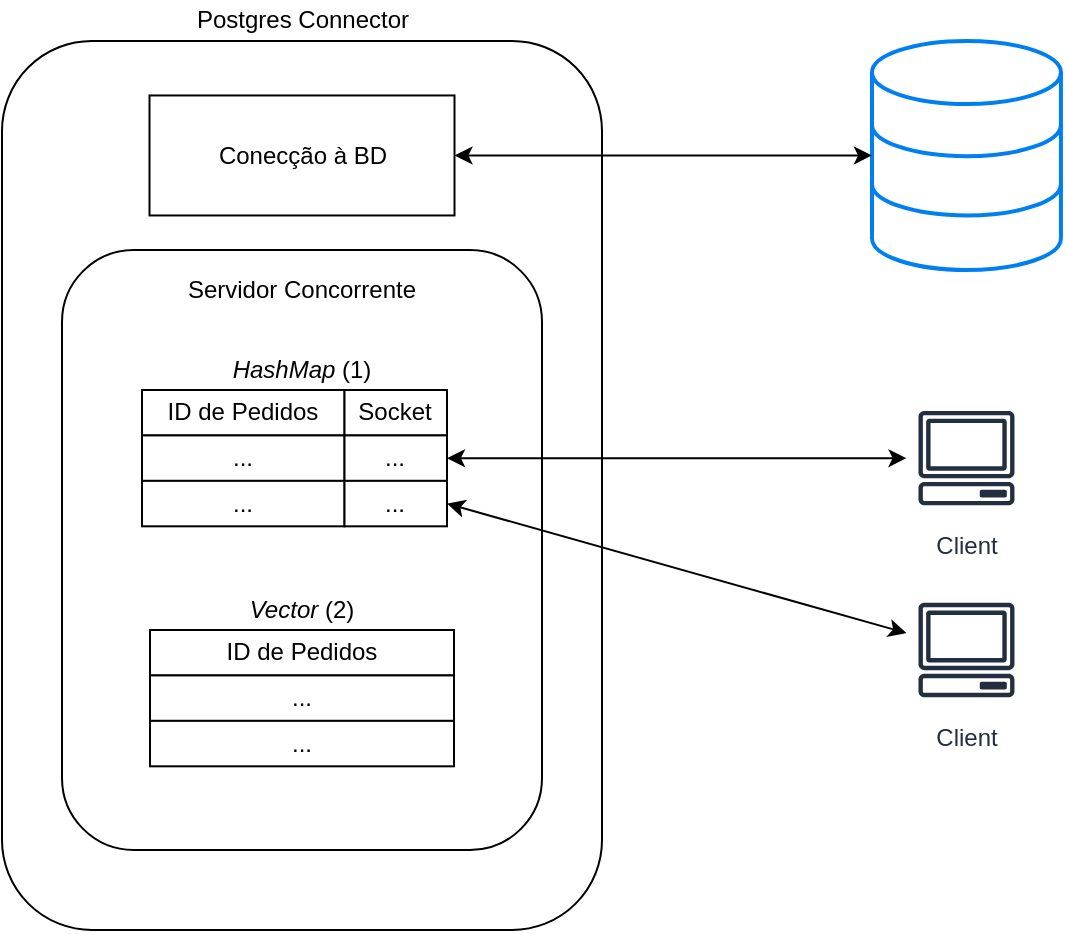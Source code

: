 <mxfile version="13.0.1" type="device" pages="9"><diagram id="W1sabDWScPyfVWIzVRti" name="Page-1"><mxGraphModel dx="1240" dy="741" grid="1" gridSize="10" guides="1" tooltips="1" connect="1" arrows="1" fold="1" page="1" pageScale="1" pageWidth="850" pageHeight="1100" math="0" shadow="0"><root><mxCell id="0"/><mxCell id="1" parent="0"/><mxCell id="LFG1No4Y7FJzA51W2PWH-1" value="" style="rounded=1;whiteSpace=wrap;html=1;" parent="1" vertex="1"><mxGeometry x="225" y="235.45" width="300" height="444.55" as="geometry"/></mxCell><mxCell id="LFG1No4Y7FJzA51W2PWH-73" value="" style="rounded=1;whiteSpace=wrap;html=1;" parent="1" vertex="1"><mxGeometry x="255" y="340" width="240" height="300" as="geometry"/></mxCell><mxCell id="LFG1No4Y7FJzA51W2PWH-3" value="" style="html=1;verticalLabelPosition=bottom;align=center;labelBackgroundColor=#ffffff;verticalAlign=top;strokeWidth=2;strokeColor=#0080F0;shadow=0;dashed=0;shape=mxgraph.ios7.icons.data;" parent="1" vertex="1"><mxGeometry x="660" y="235.45" width="94.47" height="114.55" as="geometry"/></mxCell><mxCell id="LFG1No4Y7FJzA51W2PWH-4" value="Postgres Connector" style="text;html=1;strokeColor=none;fillColor=none;align=center;verticalAlign=middle;whiteSpace=wrap;rounded=0;" parent="1" vertex="1"><mxGeometry x="307.5" y="215.45" width="135" height="20" as="geometry"/></mxCell><mxCell id="LFG1No4Y7FJzA51W2PWH-6" value="" style="endArrow=classic;startArrow=classic;html=1;entryX=1;entryY=0.5;entryDx=0;entryDy=0;" parent="1" source="LFG1No4Y7FJzA51W2PWH-3" target="LFG1No4Y7FJzA51W2PWH-9" edge="1"><mxGeometry width="50" height="50" relative="1" as="geometry"><mxPoint x="460" y="290" as="sourcePoint"/><mxPoint x="510" y="240" as="targetPoint"/></mxGeometry></mxCell><mxCell id="LFG1No4Y7FJzA51W2PWH-9" value="Conecção à BD" style="rounded=0;whiteSpace=wrap;html=1;" parent="1" vertex="1"><mxGeometry x="298.75" y="262.73" width="152.5" height="60" as="geometry"/></mxCell><mxCell id="LFG1No4Y7FJzA51W2PWH-42" value="ID de Pedidos" style="rounded=0;whiteSpace=wrap;html=1;" parent="1" vertex="1"><mxGeometry x="295" y="410" width="101.25" height="22.72" as="geometry"/></mxCell><mxCell id="LFG1No4Y7FJzA51W2PWH-43" value="Socket" style="rounded=0;whiteSpace=wrap;html=1;" parent="1" vertex="1"><mxGeometry x="396.25" y="410" width="51.25" height="22.72" as="geometry"/></mxCell><mxCell id="LFG1No4Y7FJzA51W2PWH-44" value="..." style="rounded=0;whiteSpace=wrap;html=1;" parent="1" vertex="1"><mxGeometry x="295" y="432.72" width="101.25" height="22.72" as="geometry"/></mxCell><mxCell id="LFG1No4Y7FJzA51W2PWH-45" value="..." style="rounded=0;whiteSpace=wrap;html=1;" parent="1" vertex="1"><mxGeometry x="396.25" y="432.72" width="51.25" height="22.72" as="geometry"/></mxCell><mxCell id="LFG1No4Y7FJzA51W2PWH-46" value="..." style="rounded=0;whiteSpace=wrap;html=1;" parent="1" vertex="1"><mxGeometry x="295" y="455.44" width="101.25" height="22.72" as="geometry"/></mxCell><mxCell id="LFG1No4Y7FJzA51W2PWH-47" value="..." style="rounded=0;whiteSpace=wrap;html=1;" parent="1" vertex="1"><mxGeometry x="396.25" y="455.44" width="51.25" height="22.72" as="geometry"/></mxCell><mxCell id="LFG1No4Y7FJzA51W2PWH-60" value="Servidor Concorrente" style="text;html=1;strokeColor=none;fillColor=none;align=center;verticalAlign=middle;whiteSpace=wrap;rounded=0;" parent="1" vertex="1"><mxGeometry x="310" y="350" width="130" height="20" as="geometry"/></mxCell><mxCell id="LFG1No4Y7FJzA51W2PWH-66" value="&lt;i&gt;HashMap &lt;/i&gt;(1)" style="text;html=1;strokeColor=none;fillColor=none;align=center;verticalAlign=middle;whiteSpace=wrap;rounded=0;" parent="1" vertex="1"><mxGeometry x="310" y="390" width="130" height="20" as="geometry"/></mxCell><mxCell id="LFG1No4Y7FJzA51W2PWH-68" value="ID de Pedidos" style="rounded=0;whiteSpace=wrap;html=1;" parent="1" vertex="1"><mxGeometry x="299" y="530" width="152" height="22.72" as="geometry"/></mxCell><mxCell id="LFG1No4Y7FJzA51W2PWH-70" value="..." style="rounded=0;whiteSpace=wrap;html=1;" parent="1" vertex="1"><mxGeometry x="299" y="552.72" width="152" height="22.72" as="geometry"/></mxCell><mxCell id="LFG1No4Y7FJzA51W2PWH-71" value="..." style="rounded=0;whiteSpace=wrap;html=1;" parent="1" vertex="1"><mxGeometry x="299" y="575.44" width="152" height="22.72" as="geometry"/></mxCell><mxCell id="LFG1No4Y7FJzA51W2PWH-72" value="&lt;i&gt;Vector&amp;nbsp;&lt;/i&gt;(2)" style="text;html=1;strokeColor=none;fillColor=none;align=center;verticalAlign=middle;whiteSpace=wrap;rounded=0;" parent="1" vertex="1"><mxGeometry x="310" y="510" width="130" height="20" as="geometry"/></mxCell><mxCell id="LFG1No4Y7FJzA51W2PWH-74" value="Client" style="outlineConnect=0;fontColor=#232F3E;gradientColor=none;strokeColor=#232F3E;fillColor=#ffffff;dashed=0;verticalLabelPosition=bottom;verticalAlign=top;align=center;html=1;fontSize=12;fontStyle=0;aspect=fixed;shape=mxgraph.aws4.resourceIcon;resIcon=mxgraph.aws4.client;" parent="1" vertex="1"><mxGeometry x="677.24" y="510" width="60" height="60" as="geometry"/></mxCell><mxCell id="LFG1No4Y7FJzA51W2PWH-75" value="Client" style="outlineConnect=0;fontColor=#232F3E;gradientColor=none;strokeColor=#232F3E;fillColor=#ffffff;dashed=0;verticalLabelPosition=bottom;verticalAlign=top;align=center;html=1;fontSize=12;fontStyle=0;aspect=fixed;shape=mxgraph.aws4.resourceIcon;resIcon=mxgraph.aws4.client;" parent="1" vertex="1"><mxGeometry x="677.24" y="414.08" width="60" height="60" as="geometry"/></mxCell><mxCell id="LFG1No4Y7FJzA51W2PWH-78" value="" style="endArrow=classic;startArrow=classic;html=1;exitX=1;exitY=0.5;exitDx=0;exitDy=0;" parent="1" source="LFG1No4Y7FJzA51W2PWH-45" target="LFG1No4Y7FJzA51W2PWH-75" edge="1"><mxGeometry width="50" height="50" relative="1" as="geometry"><mxPoint x="450" y="470" as="sourcePoint"/><mxPoint x="500" y="420" as="targetPoint"/></mxGeometry></mxCell><mxCell id="LFG1No4Y7FJzA51W2PWH-79" value="" style="endArrow=classic;startArrow=classic;html=1;exitX=1;exitY=0.5;exitDx=0;exitDy=0;" parent="1" source="LFG1No4Y7FJzA51W2PWH-47" target="LFG1No4Y7FJzA51W2PWH-74" edge="1"><mxGeometry width="50" height="50" relative="1" as="geometry"><mxPoint x="457.5" y="454.08" as="sourcePoint"/><mxPoint x="687.24" y="457.689" as="targetPoint"/></mxGeometry></mxCell></root></mxGraphModel></diagram><diagram id="CxYVAfCfC-o5V82OwNT-" name="Page-2"><mxGraphModel dx="1240" dy="741" grid="1" gridSize="10" guides="1" tooltips="1" connect="1" arrows="1" fold="1" page="1" pageScale="1" pageWidth="850" pageHeight="1100" math="0" shadow="0"><root><mxCell id="KRt5oyC3Ga3cHTanRS77-0"/><mxCell id="KRt5oyC3Ga3cHTanRS77-1" parent="KRt5oyC3Ga3cHTanRS77-0"/><mxCell id="odpGFLHlzABRln2g1M47-0" value="" style="rounded=1;whiteSpace=wrap;html=1;" vertex="1" parent="KRt5oyC3Ga3cHTanRS77-1"><mxGeometry x="285" y="235.45" width="300" height="444.55" as="geometry"/></mxCell><mxCell id="odpGFLHlzABRln2g1M47-1" value="" style="rounded=1;whiteSpace=wrap;html=1;" vertex="1" parent="KRt5oyC3Ga3cHTanRS77-1"><mxGeometry x="315" y="340" width="240" height="300" as="geometry"/></mxCell><mxCell id="odpGFLHlzABRln2g1M47-2" value="" style="html=1;verticalLabelPosition=bottom;align=center;labelBackgroundColor=#ffffff;verticalAlign=top;strokeWidth=2;strokeColor=#0080F0;shadow=0;dashed=0;shape=mxgraph.ios7.icons.data;" vertex="1" parent="KRt5oyC3Ga3cHTanRS77-1"><mxGeometry x="720" y="235.45" width="94.47" height="114.55" as="geometry"/></mxCell><mxCell id="odpGFLHlzABRln2g1M47-3" value="Postgres Connector" style="text;html=1;strokeColor=none;fillColor=none;align=center;verticalAlign=middle;whiteSpace=wrap;rounded=0;" vertex="1" parent="KRt5oyC3Ga3cHTanRS77-1"><mxGeometry x="367.5" y="215.45" width="135" height="20" as="geometry"/></mxCell><mxCell id="odpGFLHlzABRln2g1M47-4" value="" style="endArrow=classic;startArrow=classic;html=1;entryX=1;entryY=0.5;entryDx=0;entryDy=0;" edge="1" parent="KRt5oyC3Ga3cHTanRS77-1" source="odpGFLHlzABRln2g1M47-2" target="odpGFLHlzABRln2g1M47-5"><mxGeometry width="50" height="50" relative="1" as="geometry"><mxPoint x="520" y="290" as="sourcePoint"/><mxPoint x="570" y="240" as="targetPoint"/></mxGeometry></mxCell><mxCell id="odpGFLHlzABRln2g1M47-5" value="Conecção à BD" style="rounded=0;whiteSpace=wrap;html=1;" vertex="1" parent="KRt5oyC3Ga3cHTanRS77-1"><mxGeometry x="358.75" y="262.73" width="152.5" height="60" as="geometry"/></mxCell><mxCell id="odpGFLHlzABRln2g1M47-6" value="ID de Pedidos" style="rounded=0;whiteSpace=wrap;html=1;" vertex="1" parent="KRt5oyC3Ga3cHTanRS77-1"><mxGeometry x="355" y="410" width="101.25" height="22.72" as="geometry"/></mxCell><mxCell id="odpGFLHlzABRln2g1M47-7" value="Socket" style="rounded=0;whiteSpace=wrap;html=1;" vertex="1" parent="KRt5oyC3Ga3cHTanRS77-1"><mxGeometry x="456.25" y="410" width="51.25" height="22.72" as="geometry"/></mxCell><mxCell id="odpGFLHlzABRln2g1M47-8" value="..." style="rounded=0;whiteSpace=wrap;html=1;" vertex="1" parent="KRt5oyC3Ga3cHTanRS77-1"><mxGeometry x="355" y="432.72" width="101.25" height="22.72" as="geometry"/></mxCell><mxCell id="odpGFLHlzABRln2g1M47-9" value="..." style="rounded=0;whiteSpace=wrap;html=1;" vertex="1" parent="KRt5oyC3Ga3cHTanRS77-1"><mxGeometry x="456.25" y="432.72" width="51.25" height="22.72" as="geometry"/></mxCell><mxCell id="odpGFLHlzABRln2g1M47-10" value="..." style="rounded=0;whiteSpace=wrap;html=1;" vertex="1" parent="KRt5oyC3Ga3cHTanRS77-1"><mxGeometry x="355" y="455.44" width="101.25" height="22.72" as="geometry"/></mxCell><mxCell id="odpGFLHlzABRln2g1M47-11" value="..." style="rounded=0;whiteSpace=wrap;html=1;" vertex="1" parent="KRt5oyC3Ga3cHTanRS77-1"><mxGeometry x="456.25" y="455.44" width="51.25" height="22.72" as="geometry"/></mxCell><mxCell id="odpGFLHlzABRln2g1M47-12" value="Servidor Concorrente" style="text;html=1;strokeColor=none;fillColor=none;align=center;verticalAlign=middle;whiteSpace=wrap;rounded=0;" vertex="1" parent="KRt5oyC3Ga3cHTanRS77-1"><mxGeometry x="370" y="350" width="130" height="20" as="geometry"/></mxCell><mxCell id="odpGFLHlzABRln2g1M47-13" value="&lt;i&gt;HashMap &lt;/i&gt;(1)" style="text;html=1;strokeColor=none;fillColor=none;align=center;verticalAlign=middle;whiteSpace=wrap;rounded=0;" vertex="1" parent="KRt5oyC3Ga3cHTanRS77-1"><mxGeometry x="370" y="390" width="130" height="20" as="geometry"/></mxCell><mxCell id="odpGFLHlzABRln2g1M47-14" value="ID de Pedidos" style="rounded=0;whiteSpace=wrap;html=1;" vertex="1" parent="KRt5oyC3Ga3cHTanRS77-1"><mxGeometry x="359" y="530" width="152" height="22.72" as="geometry"/></mxCell><mxCell id="odpGFLHlzABRln2g1M47-15" value="..." style="rounded=0;whiteSpace=wrap;html=1;" vertex="1" parent="KRt5oyC3Ga3cHTanRS77-1"><mxGeometry x="359" y="552.72" width="152" height="22.72" as="geometry"/></mxCell><mxCell id="odpGFLHlzABRln2g1M47-16" value="..." style="rounded=0;whiteSpace=wrap;html=1;" vertex="1" parent="KRt5oyC3Ga3cHTanRS77-1"><mxGeometry x="359" y="575.44" width="152" height="22.72" as="geometry"/></mxCell><mxCell id="odpGFLHlzABRln2g1M47-17" value="&lt;i&gt;Vector&amp;nbsp;&lt;/i&gt;(2)" style="text;html=1;strokeColor=none;fillColor=none;align=center;verticalAlign=middle;whiteSpace=wrap;rounded=0;" vertex="1" parent="KRt5oyC3Ga3cHTanRS77-1"><mxGeometry x="370" y="510" width="130" height="20" as="geometry"/></mxCell><mxCell id="A837r3VhzsMQ22hXgphT-1" style="edgeStyle=orthogonalEdgeStyle;rounded=0;orthogonalLoop=1;jettySize=auto;html=1;" edge="1" parent="KRt5oyC3Ga3cHTanRS77-1" source="odpGFLHlzABRln2g1M47-18" target="odpGFLHlzABRln2g1M47-0"><mxGeometry relative="1" as="geometry"/></mxCell><mxCell id="odpGFLHlzABRln2g1M47-18" value="Cliente A" style="outlineConnect=0;fontColor=#232F3E;gradientColor=none;strokeColor=#232F3E;fillColor=#ffffff;dashed=0;verticalLabelPosition=bottom;verticalAlign=top;align=center;html=1;fontSize=12;fontStyle=0;aspect=fixed;shape=mxgraph.aws4.resourceIcon;resIcon=mxgraph.aws4.client;" vertex="1" parent="KRt5oyC3Ga3cHTanRS77-1"><mxGeometry x="737.23" y="427.73" width="60" height="60" as="geometry"/></mxCell><mxCell id="A837r3VhzsMQ22hXgphT-2" value="Registo de necessidade de um produto" style="text;html=1;strokeColor=none;fillColor=none;align=center;verticalAlign=middle;whiteSpace=wrap;rounded=0;" vertex="1" parent="KRt5oyC3Ga3cHTanRS77-1"><mxGeometry x="610" y="415.44" width="110" height="40" as="geometry"/></mxCell><mxCell id="A837r3VhzsMQ22hXgphT-4" value="&lt;b&gt;1&lt;/b&gt;" style="text;html=1;strokeColor=none;fillColor=none;align=center;verticalAlign=middle;whiteSpace=wrap;rounded=0;" vertex="1" parent="KRt5oyC3Ga3cHTanRS77-1"><mxGeometry x="590" y="395.44" width="40" height="20" as="geometry"/></mxCell></root></mxGraphModel></diagram><diagram name="Copy of Page-2" id="Xj7njWRe8rerhppQWOjW"><mxGraphModel dx="1240" dy="741" grid="1" gridSize="10" guides="1" tooltips="1" connect="1" arrows="1" fold="1" page="1" pageScale="1" pageWidth="850" pageHeight="1100" math="0" shadow="0"><root><mxCell id="ptUYlI4_27TfGhEd8ABJ-0"/><mxCell id="ptUYlI4_27TfGhEd8ABJ-1" parent="ptUYlI4_27TfGhEd8ABJ-0"/><mxCell id="ptUYlI4_27TfGhEd8ABJ-2" value="" style="rounded=1;whiteSpace=wrap;html=1;" vertex="1" parent="ptUYlI4_27TfGhEd8ABJ-1"><mxGeometry x="285" y="235.45" width="300" height="444.55" as="geometry"/></mxCell><mxCell id="ptUYlI4_27TfGhEd8ABJ-3" value="" style="rounded=1;whiteSpace=wrap;html=1;" vertex="1" parent="ptUYlI4_27TfGhEd8ABJ-1"><mxGeometry x="315" y="340" width="240" height="300" as="geometry"/></mxCell><mxCell id="ptUYlI4_27TfGhEd8ABJ-4" value="" style="html=1;verticalLabelPosition=bottom;align=center;labelBackgroundColor=#ffffff;verticalAlign=top;strokeWidth=2;strokeColor=#0080F0;shadow=0;dashed=0;shape=mxgraph.ios7.icons.data;" vertex="1" parent="ptUYlI4_27TfGhEd8ABJ-1"><mxGeometry x="720" y="235.45" width="94.47" height="114.55" as="geometry"/></mxCell><mxCell id="ptUYlI4_27TfGhEd8ABJ-5" value="Postgres Connector" style="text;html=1;strokeColor=none;fillColor=none;align=center;verticalAlign=middle;whiteSpace=wrap;rounded=0;" vertex="1" parent="ptUYlI4_27TfGhEd8ABJ-1"><mxGeometry x="367.5" y="215.45" width="135" height="20" as="geometry"/></mxCell><mxCell id="ptUYlI4_27TfGhEd8ABJ-6" value="" style="endArrow=classic;startArrow=classic;html=1;entryX=1;entryY=0.5;entryDx=0;entryDy=0;" edge="1" parent="ptUYlI4_27TfGhEd8ABJ-1" source="ptUYlI4_27TfGhEd8ABJ-4" target="ptUYlI4_27TfGhEd8ABJ-7"><mxGeometry width="50" height="50" relative="1" as="geometry"><mxPoint x="520" y="290" as="sourcePoint"/><mxPoint x="570" y="240" as="targetPoint"/></mxGeometry></mxCell><mxCell id="ptUYlI4_27TfGhEd8ABJ-7" value="Conecção à BD" style="rounded=0;whiteSpace=wrap;html=1;" vertex="1" parent="ptUYlI4_27TfGhEd8ABJ-1"><mxGeometry x="358.75" y="262.73" width="152.5" height="60" as="geometry"/></mxCell><mxCell id="ptUYlI4_27TfGhEd8ABJ-8" value="ID de Pedidos" style="rounded=0;whiteSpace=wrap;html=1;" vertex="1" parent="ptUYlI4_27TfGhEd8ABJ-1"><mxGeometry x="355" y="410" width="101.25" height="22.72" as="geometry"/></mxCell><mxCell id="ptUYlI4_27TfGhEd8ABJ-9" value="Socket" style="rounded=0;whiteSpace=wrap;html=1;" vertex="1" parent="ptUYlI4_27TfGhEd8ABJ-1"><mxGeometry x="456.25" y="410" width="51.25" height="22.72" as="geometry"/></mxCell><mxCell id="ptUYlI4_27TfGhEd8ABJ-10" value="..." style="rounded=0;whiteSpace=wrap;html=1;" vertex="1" parent="ptUYlI4_27TfGhEd8ABJ-1"><mxGeometry x="355" y="432.72" width="101.25" height="22.72" as="geometry"/></mxCell><mxCell id="ptUYlI4_27TfGhEd8ABJ-11" value="..." style="rounded=0;whiteSpace=wrap;html=1;" vertex="1" parent="ptUYlI4_27TfGhEd8ABJ-1"><mxGeometry x="456.25" y="432.72" width="51.25" height="22.72" as="geometry"/></mxCell><mxCell id="ptUYlI4_27TfGhEd8ABJ-12" value="..." style="rounded=0;whiteSpace=wrap;html=1;" vertex="1" parent="ptUYlI4_27TfGhEd8ABJ-1"><mxGeometry x="355" y="455.44" width="101.25" height="22.72" as="geometry"/></mxCell><mxCell id="ptUYlI4_27TfGhEd8ABJ-13" value="..." style="rounded=0;whiteSpace=wrap;html=1;" vertex="1" parent="ptUYlI4_27TfGhEd8ABJ-1"><mxGeometry x="456.25" y="455.44" width="51.25" height="22.72" as="geometry"/></mxCell><mxCell id="ptUYlI4_27TfGhEd8ABJ-14" value="Servidor Concorrente" style="text;html=1;strokeColor=none;fillColor=none;align=center;verticalAlign=middle;whiteSpace=wrap;rounded=0;" vertex="1" parent="ptUYlI4_27TfGhEd8ABJ-1"><mxGeometry x="370" y="350" width="130" height="20" as="geometry"/></mxCell><mxCell id="ptUYlI4_27TfGhEd8ABJ-15" value="&lt;i&gt;HashMap &lt;/i&gt;(1)" style="text;html=1;strokeColor=none;fillColor=none;align=center;verticalAlign=middle;whiteSpace=wrap;rounded=0;" vertex="1" parent="ptUYlI4_27TfGhEd8ABJ-1"><mxGeometry x="370" y="390" width="130" height="20" as="geometry"/></mxCell><mxCell id="ptUYlI4_27TfGhEd8ABJ-16" value="ID de Pedidos" style="rounded=0;whiteSpace=wrap;html=1;" vertex="1" parent="ptUYlI4_27TfGhEd8ABJ-1"><mxGeometry x="359" y="530" width="152" height="22.72" as="geometry"/></mxCell><mxCell id="ptUYlI4_27TfGhEd8ABJ-17" value="..." style="rounded=0;whiteSpace=wrap;html=1;" vertex="1" parent="ptUYlI4_27TfGhEd8ABJ-1"><mxGeometry x="359" y="552.72" width="152" height="22.72" as="geometry"/></mxCell><mxCell id="ptUYlI4_27TfGhEd8ABJ-18" value="..." style="rounded=0;whiteSpace=wrap;html=1;" vertex="1" parent="ptUYlI4_27TfGhEd8ABJ-1"><mxGeometry x="359" y="575.44" width="152" height="22.72" as="geometry"/></mxCell><mxCell id="ptUYlI4_27TfGhEd8ABJ-19" value="&lt;i&gt;Vector&amp;nbsp;&lt;/i&gt;(2)" style="text;html=1;strokeColor=none;fillColor=none;align=center;verticalAlign=middle;whiteSpace=wrap;rounded=0;" vertex="1" parent="ptUYlI4_27TfGhEd8ABJ-1"><mxGeometry x="370" y="510" width="130" height="20" as="geometry"/></mxCell><mxCell id="ptUYlI4_27TfGhEd8ABJ-20" style="edgeStyle=orthogonalEdgeStyle;rounded=0;orthogonalLoop=1;jettySize=auto;html=1;" edge="1" parent="ptUYlI4_27TfGhEd8ABJ-1" source="ptUYlI4_27TfGhEd8ABJ-21" target="ptUYlI4_27TfGhEd8ABJ-2"><mxGeometry relative="1" as="geometry"/></mxCell><mxCell id="ptUYlI4_27TfGhEd8ABJ-21" value="Cliente A" style="outlineConnect=0;fontColor=#232F3E;gradientColor=none;strokeColor=#232F3E;fillColor=#ffffff;dashed=0;verticalLabelPosition=bottom;verticalAlign=top;align=center;html=1;fontSize=12;fontStyle=0;aspect=fixed;shape=mxgraph.aws4.resourceIcon;resIcon=mxgraph.aws4.client;" vertex="1" parent="ptUYlI4_27TfGhEd8ABJ-1"><mxGeometry x="737.23" y="427.73" width="60" height="60" as="geometry"/></mxCell><mxCell id="ptUYlI4_27TfGhEd8ABJ-22" value="Registo de necessidade de um produto" style="text;html=1;strokeColor=none;fillColor=none;align=center;verticalAlign=middle;whiteSpace=wrap;rounded=0;" vertex="1" parent="ptUYlI4_27TfGhEd8ABJ-1"><mxGeometry x="610" y="415.44" width="110" height="40" as="geometry"/></mxCell><mxCell id="ptUYlI4_27TfGhEd8ABJ-23" value="Adiciona necessidade do cliente A" style="text;html=1;strokeColor=none;fillColor=none;align=center;verticalAlign=middle;whiteSpace=wrap;rounded=0;" vertex="1" parent="ptUYlI4_27TfGhEd8ABJ-1"><mxGeometry x="590" y="260" width="110" height="20" as="geometry"/></mxCell><mxCell id="ptUYlI4_27TfGhEd8ABJ-24" value="&lt;b&gt;1&lt;/b&gt;" style="text;html=1;strokeColor=none;fillColor=none;align=center;verticalAlign=middle;whiteSpace=wrap;rounded=0;" vertex="1" parent="ptUYlI4_27TfGhEd8ABJ-1"><mxGeometry x="590" y="395.44" width="40" height="20" as="geometry"/></mxCell><mxCell id="ptUYlI4_27TfGhEd8ABJ-25" value="&lt;b&gt;2&lt;/b&gt;" style="text;html=1;strokeColor=none;fillColor=none;align=center;verticalAlign=middle;whiteSpace=wrap;rounded=0;" vertex="1" parent="ptUYlI4_27TfGhEd8ABJ-1"><mxGeometry x="590" y="230" width="40" height="20" as="geometry"/></mxCell></root></mxGraphModel></diagram><diagram id="G2_SvXEwMY_heyapg2KK" name="Page-3"><mxGraphModel dx="1240" dy="741" grid="1" gridSize="10" guides="1" tooltips="1" connect="1" arrows="1" fold="1" page="1" pageScale="1" pageWidth="850" pageHeight="1100" math="0" shadow="0"><root><mxCell id="KJTk9m4aePuKUbUbitb--0"/><mxCell id="KJTk9m4aePuKUbUbitb--1" parent="KJTk9m4aePuKUbUbitb--0"/><mxCell id="G4kR3vFriTNdYQ_Uq66p-26" value="&lt;b&gt;1&lt;/b&gt;" style="text;html=1;strokeColor=none;fillColor=none;align=center;verticalAlign=middle;whiteSpace=wrap;rounded=0;" vertex="1" parent="KJTk9m4aePuKUbUbitb--1"><mxGeometry x="697.24" y="620" width="40" height="20" as="geometry"/></mxCell><mxCell id="G4kR3vFriTNdYQ_Uq66p-27" value="Guarda ID do Pedido" style="text;html=1;strokeColor=none;fillColor=none;align=center;verticalAlign=middle;whiteSpace=wrap;rounded=0;" vertex="1" parent="KJTk9m4aePuKUbUbitb--1"><mxGeometry x="712.23" y="640" width="110" height="19.12" as="geometry"/></mxCell><mxCell id="LUqzzABLVH8WwY82RcxQ-1" value="" style="rounded=1;whiteSpace=wrap;html=1;" vertex="1" parent="KJTk9m4aePuKUbUbitb--1"><mxGeometry x="285" y="235.45" width="300" height="444.55" as="geometry"/></mxCell><mxCell id="LUqzzABLVH8WwY82RcxQ-2" value="" style="rounded=1;whiteSpace=wrap;html=1;" vertex="1" parent="KJTk9m4aePuKUbUbitb--1"><mxGeometry x="315" y="340" width="240" height="300" as="geometry"/></mxCell><mxCell id="LUqzzABLVH8WwY82RcxQ-3" value="" style="html=1;verticalLabelPosition=bottom;align=center;labelBackgroundColor=#ffffff;verticalAlign=top;strokeWidth=2;strokeColor=#0080F0;shadow=0;dashed=0;shape=mxgraph.ios7.icons.data;" vertex="1" parent="KJTk9m4aePuKUbUbitb--1"><mxGeometry x="720" y="235.45" width="94.47" height="114.55" as="geometry"/></mxCell><mxCell id="LUqzzABLVH8WwY82RcxQ-4" value="Postgres Connector" style="text;html=1;strokeColor=none;fillColor=none;align=center;verticalAlign=middle;whiteSpace=wrap;rounded=0;" vertex="1" parent="KJTk9m4aePuKUbUbitb--1"><mxGeometry x="367.5" y="215.45" width="135" height="20" as="geometry"/></mxCell><mxCell id="LUqzzABLVH8WwY82RcxQ-5" value="" style="endArrow=classic;startArrow=classic;html=1;entryX=1;entryY=0.5;entryDx=0;entryDy=0;" edge="1" parent="KJTk9m4aePuKUbUbitb--1" source="LUqzzABLVH8WwY82RcxQ-3" target="LUqzzABLVH8WwY82RcxQ-6"><mxGeometry width="50" height="50" relative="1" as="geometry"><mxPoint x="520" y="290" as="sourcePoint"/><mxPoint x="570" y="240" as="targetPoint"/></mxGeometry></mxCell><mxCell id="LUqzzABLVH8WwY82RcxQ-6" value="Conecção à BD" style="rounded=0;whiteSpace=wrap;html=1;" vertex="1" parent="KJTk9m4aePuKUbUbitb--1"><mxGeometry x="358.75" y="262.73" width="152.5" height="60" as="geometry"/></mxCell><mxCell id="LUqzzABLVH8WwY82RcxQ-7" value="ID de Pedidos" style="rounded=0;whiteSpace=wrap;html=1;" vertex="1" parent="KJTk9m4aePuKUbUbitb--1"><mxGeometry x="355" y="410" width="101.25" height="22.72" as="geometry"/></mxCell><mxCell id="LUqzzABLVH8WwY82RcxQ-8" value="Socket" style="rounded=0;whiteSpace=wrap;html=1;" vertex="1" parent="KJTk9m4aePuKUbUbitb--1"><mxGeometry x="456.25" y="410" width="51.25" height="22.72" as="geometry"/></mxCell><mxCell id="LUqzzABLVH8WwY82RcxQ-9" value="..." style="rounded=0;whiteSpace=wrap;html=1;" vertex="1" parent="KJTk9m4aePuKUbUbitb--1"><mxGeometry x="355" y="432.72" width="101.25" height="22.72" as="geometry"/></mxCell><mxCell id="LUqzzABLVH8WwY82RcxQ-10" value="..." style="rounded=0;whiteSpace=wrap;html=1;" vertex="1" parent="KJTk9m4aePuKUbUbitb--1"><mxGeometry x="456.25" y="432.72" width="51.25" height="22.72" as="geometry"/></mxCell><mxCell id="LUqzzABLVH8WwY82RcxQ-11" value="..." style="rounded=0;whiteSpace=wrap;html=1;" vertex="1" parent="KJTk9m4aePuKUbUbitb--1"><mxGeometry x="355" y="455.44" width="101.25" height="22.72" as="geometry"/></mxCell><mxCell id="LUqzzABLVH8WwY82RcxQ-12" value="..." style="rounded=0;whiteSpace=wrap;html=1;" vertex="1" parent="KJTk9m4aePuKUbUbitb--1"><mxGeometry x="456.25" y="455.44" width="51.25" height="22.72" as="geometry"/></mxCell><mxCell id="LUqzzABLVH8WwY82RcxQ-13" value="Servidor Concorrente" style="text;html=1;strokeColor=none;fillColor=none;align=center;verticalAlign=middle;whiteSpace=wrap;rounded=0;" vertex="1" parent="KJTk9m4aePuKUbUbitb--1"><mxGeometry x="370" y="350" width="130" height="20" as="geometry"/></mxCell><mxCell id="LUqzzABLVH8WwY82RcxQ-14" value="&lt;i&gt;HashMap &lt;/i&gt;(1)" style="text;html=1;strokeColor=none;fillColor=none;align=center;verticalAlign=middle;whiteSpace=wrap;rounded=0;" vertex="1" parent="KJTk9m4aePuKUbUbitb--1"><mxGeometry x="370" y="390" width="130" height="20" as="geometry"/></mxCell><mxCell id="LUqzzABLVH8WwY82RcxQ-15" value="ID de Pedidos" style="rounded=0;whiteSpace=wrap;html=1;" vertex="1" parent="KJTk9m4aePuKUbUbitb--1"><mxGeometry x="359" y="530" width="152" height="22.72" as="geometry"/></mxCell><mxCell id="LUqzzABLVH8WwY82RcxQ-16" value="ID do Pedido" style="rounded=0;whiteSpace=wrap;html=1;" vertex="1" parent="KJTk9m4aePuKUbUbitb--1"><mxGeometry x="359" y="552.72" width="152" height="22.72" as="geometry"/></mxCell><mxCell id="LUqzzABLVH8WwY82RcxQ-17" value="..." style="rounded=0;whiteSpace=wrap;html=1;" vertex="1" parent="KJTk9m4aePuKUbUbitb--1"><mxGeometry x="359" y="575.44" width="152" height="22.72" as="geometry"/></mxCell><mxCell id="LUqzzABLVH8WwY82RcxQ-18" value="&lt;i&gt;Vector&amp;nbsp;&lt;/i&gt;(2)" style="text;html=1;strokeColor=none;fillColor=none;align=center;verticalAlign=middle;whiteSpace=wrap;rounded=0;" vertex="1" parent="KJTk9m4aePuKUbUbitb--1"><mxGeometry x="370" y="510" width="130" height="20" as="geometry"/></mxCell><mxCell id="G4kR3vFriTNdYQ_Uq66p-28" style="rounded=0;orthogonalLoop=1;jettySize=auto;html=1;exitX=0;exitY=0.5;exitDx=0;exitDy=0;entryX=1;entryY=0.5;entryDx=0;entryDy=0;" edge="1" parent="KJTk9m4aePuKUbUbitb--1" source="G4kR3vFriTNdYQ_Uq66p-27" target="LUqzzABLVH8WwY82RcxQ-16"><mxGeometry relative="1" as="geometry"><mxPoint x="511.0" y="564.08" as="targetPoint"/></mxGeometry></mxCell></root></mxGraphModel></diagram><diagram name="Copy of Page-3" id="IE5OkIc0HaF2RQ_Ep7xK"><mxGraphModel dx="868" dy="519" grid="1" gridSize="10" guides="1" tooltips="1" connect="1" arrows="1" fold="1" page="1" pageScale="1" pageWidth="850" pageHeight="1100" math="0" shadow="0"><root><mxCell id="4CIanlFDzfop-ri5bCSo-0"/><mxCell id="4CIanlFDzfop-ri5bCSo-1" parent="4CIanlFDzfop-ri5bCSo-0"/><mxCell id="4CIanlFDzfop-ri5bCSo-2" value="&lt;b&gt;1&lt;/b&gt;" style="text;html=1;strokeColor=none;fillColor=none;align=center;verticalAlign=middle;whiteSpace=wrap;rounded=0;" vertex="1" parent="4CIanlFDzfop-ri5bCSo-1"><mxGeometry x="697.24" y="620" width="40" height="20" as="geometry"/></mxCell><mxCell id="4CIanlFDzfop-ri5bCSo-3" value="Guarda ID do Pedido" style="text;html=1;strokeColor=none;fillColor=none;align=center;verticalAlign=middle;whiteSpace=wrap;rounded=0;" vertex="1" parent="4CIanlFDzfop-ri5bCSo-1"><mxGeometry x="712.23" y="640" width="110" height="19.12" as="geometry"/></mxCell><mxCell id="4CIanlFDzfop-ri5bCSo-4" value="Envia ID do Pedido" style="text;html=1;strokeColor=none;fillColor=none;align=center;verticalAlign=middle;whiteSpace=wrap;rounded=0;rotation=0;" vertex="1" parent="4CIanlFDzfop-ri5bCSo-1"><mxGeometry x="630" y="540" width="57.77" height="19.12" as="geometry"/></mxCell><mxCell id="4CIanlFDzfop-ri5bCSo-5" value="&lt;b&gt;2&lt;/b&gt;" style="text;html=1;strokeColor=none;fillColor=none;align=center;verticalAlign=middle;whiteSpace=wrap;rounded=0;" vertex="1" parent="4CIanlFDzfop-ri5bCSo-1"><mxGeometry x="600" y="520" width="40" height="20" as="geometry"/></mxCell><mxCell id="4CIanlFDzfop-ri5bCSo-6" style="edgeStyle=none;rounded=0;orthogonalLoop=1;jettySize=auto;html=1;" edge="1" parent="4CIanlFDzfop-ri5bCSo-1" source="4CIanlFDzfop-ri5bCSo-7" target="4CIanlFDzfop-ri5bCSo-29"><mxGeometry relative="1" as="geometry"/></mxCell><mxCell id="4CIanlFDzfop-ri5bCSo-7" value="" style="rounded=1;whiteSpace=wrap;html=1;" vertex="1" parent="4CIanlFDzfop-ri5bCSo-1"><mxGeometry x="285" y="235.45" width="300" height="444.55" as="geometry"/></mxCell><mxCell id="4CIanlFDzfop-ri5bCSo-8" value="" style="rounded=1;whiteSpace=wrap;html=1;" vertex="1" parent="4CIanlFDzfop-ri5bCSo-1"><mxGeometry x="315" y="340" width="240" height="300" as="geometry"/></mxCell><mxCell id="4CIanlFDzfop-ri5bCSo-9" value="" style="html=1;verticalLabelPosition=bottom;align=center;labelBackgroundColor=#ffffff;verticalAlign=top;strokeWidth=2;strokeColor=#0080F0;shadow=0;dashed=0;shape=mxgraph.ios7.icons.data;" vertex="1" parent="4CIanlFDzfop-ri5bCSo-1"><mxGeometry x="720" y="235.45" width="94.47" height="114.55" as="geometry"/></mxCell><mxCell id="4CIanlFDzfop-ri5bCSo-10" value="Postgres Connector" style="text;html=1;strokeColor=none;fillColor=none;align=center;verticalAlign=middle;whiteSpace=wrap;rounded=0;" vertex="1" parent="4CIanlFDzfop-ri5bCSo-1"><mxGeometry x="367.5" y="215.45" width="135" height="20" as="geometry"/></mxCell><mxCell id="4CIanlFDzfop-ri5bCSo-11" value="" style="endArrow=classic;startArrow=classic;html=1;entryX=1;entryY=0.5;entryDx=0;entryDy=0;" edge="1" parent="4CIanlFDzfop-ri5bCSo-1" source="4CIanlFDzfop-ri5bCSo-9" target="4CIanlFDzfop-ri5bCSo-12"><mxGeometry width="50" height="50" relative="1" as="geometry"><mxPoint x="520" y="290" as="sourcePoint"/><mxPoint x="570" y="240" as="targetPoint"/></mxGeometry></mxCell><mxCell id="4CIanlFDzfop-ri5bCSo-12" value="Conecção à BD" style="rounded=0;whiteSpace=wrap;html=1;" vertex="1" parent="4CIanlFDzfop-ri5bCSo-1"><mxGeometry x="358.75" y="262.73" width="152.5" height="60" as="geometry"/></mxCell><mxCell id="4CIanlFDzfop-ri5bCSo-13" value="ID de Pedidos" style="rounded=0;whiteSpace=wrap;html=1;" vertex="1" parent="4CIanlFDzfop-ri5bCSo-1"><mxGeometry x="355" y="410" width="101.25" height="22.72" as="geometry"/></mxCell><mxCell id="4CIanlFDzfop-ri5bCSo-14" value="Socket" style="rounded=0;whiteSpace=wrap;html=1;" vertex="1" parent="4CIanlFDzfop-ri5bCSo-1"><mxGeometry x="456.25" y="410" width="51.25" height="22.72" as="geometry"/></mxCell><mxCell id="4CIanlFDzfop-ri5bCSo-15" value="..." style="rounded=0;whiteSpace=wrap;html=1;" vertex="1" parent="4CIanlFDzfop-ri5bCSo-1"><mxGeometry x="355" y="432.72" width="101.25" height="22.72" as="geometry"/></mxCell><mxCell id="4CIanlFDzfop-ri5bCSo-16" value="..." style="rounded=0;whiteSpace=wrap;html=1;" vertex="1" parent="4CIanlFDzfop-ri5bCSo-1"><mxGeometry x="456.25" y="432.72" width="51.25" height="22.72" as="geometry"/></mxCell><mxCell id="4CIanlFDzfop-ri5bCSo-17" value="..." style="rounded=0;whiteSpace=wrap;html=1;" vertex="1" parent="4CIanlFDzfop-ri5bCSo-1"><mxGeometry x="355" y="455.44" width="101.25" height="22.72" as="geometry"/></mxCell><mxCell id="4CIanlFDzfop-ri5bCSo-18" value="..." style="rounded=0;whiteSpace=wrap;html=1;" vertex="1" parent="4CIanlFDzfop-ri5bCSo-1"><mxGeometry x="456.25" y="455.44" width="51.25" height="22.72" as="geometry"/></mxCell><mxCell id="4CIanlFDzfop-ri5bCSo-19" value="Servidor Concorrente" style="text;html=1;strokeColor=none;fillColor=none;align=center;verticalAlign=middle;whiteSpace=wrap;rounded=0;" vertex="1" parent="4CIanlFDzfop-ri5bCSo-1"><mxGeometry x="370" y="350" width="130" height="20" as="geometry"/></mxCell><mxCell id="4CIanlFDzfop-ri5bCSo-20" value="&lt;i&gt;HashMap &lt;/i&gt;(1)" style="text;html=1;strokeColor=none;fillColor=none;align=center;verticalAlign=middle;whiteSpace=wrap;rounded=0;" vertex="1" parent="4CIanlFDzfop-ri5bCSo-1"><mxGeometry x="370" y="390" width="130" height="20" as="geometry"/></mxCell><mxCell id="4CIanlFDzfop-ri5bCSo-21" value="ID de Pedidos" style="rounded=0;whiteSpace=wrap;html=1;" vertex="1" parent="4CIanlFDzfop-ri5bCSo-1"><mxGeometry x="359" y="530" width="152" height="22.72" as="geometry"/></mxCell><mxCell id="4CIanlFDzfop-ri5bCSo-22" value="ID do Pedido" style="rounded=0;whiteSpace=wrap;html=1;" vertex="1" parent="4CIanlFDzfop-ri5bCSo-1"><mxGeometry x="359" y="552.72" width="152" height="22.72" as="geometry"/></mxCell><mxCell id="4CIanlFDzfop-ri5bCSo-23" value="..." style="rounded=0;whiteSpace=wrap;html=1;" vertex="1" parent="4CIanlFDzfop-ri5bCSo-1"><mxGeometry x="359" y="575.44" width="152" height="22.72" as="geometry"/></mxCell><mxCell id="4CIanlFDzfop-ri5bCSo-24" value="&lt;i&gt;Vector&amp;nbsp;&lt;/i&gt;(2)" style="text;html=1;strokeColor=none;fillColor=none;align=center;verticalAlign=middle;whiteSpace=wrap;rounded=0;" vertex="1" parent="4CIanlFDzfop-ri5bCSo-1"><mxGeometry x="370" y="510" width="130" height="20" as="geometry"/></mxCell><mxCell id="4CIanlFDzfop-ri5bCSo-28" style="rounded=0;orthogonalLoop=1;jettySize=auto;html=1;exitX=0;exitY=0.5;exitDx=0;exitDy=0;entryX=1;entryY=0.5;entryDx=0;entryDy=0;" edge="1" parent="4CIanlFDzfop-ri5bCSo-1" source="4CIanlFDzfop-ri5bCSo-3" target="4CIanlFDzfop-ri5bCSo-22"><mxGeometry relative="1" as="geometry"><mxPoint x="511.0" y="564.08" as="targetPoint"/></mxGeometry></mxCell><mxCell id="4CIanlFDzfop-ri5bCSo-29" value="Cliente A" style="outlineConnect=0;fontColor=#232F3E;gradientColor=none;strokeColor=#232F3E;fillColor=#ffffff;dashed=0;verticalLabelPosition=bottom;verticalAlign=top;align=center;html=1;fontSize=12;fontStyle=0;aspect=fixed;shape=mxgraph.aws4.resourceIcon;resIcon=mxgraph.aws4.client;" vertex="1" parent="4CIanlFDzfop-ri5bCSo-1"><mxGeometry x="737.23" y="530" width="60" height="60" as="geometry"/></mxCell></root></mxGraphModel></diagram><diagram name="Copy of Copy of Page-3" id="tQAhYegrvJylGDRyUfgg"><mxGraphModel dx="868" dy="519" grid="1" gridSize="10" guides="1" tooltips="1" connect="1" arrows="1" fold="1" page="1" pageScale="1" pageWidth="850" pageHeight="1100" math="0" shadow="0"><root><mxCell id="DbUgEAdDQRN0yTlkPcB5-0"/><mxCell id="DbUgEAdDQRN0yTlkPcB5-1" parent="DbUgEAdDQRN0yTlkPcB5-0"/><mxCell id="DbUgEAdDQRN0yTlkPcB5-2" value="&lt;b&gt;1&lt;/b&gt;" style="text;html=1;strokeColor=none;fillColor=none;align=center;verticalAlign=middle;whiteSpace=wrap;rounded=0;" vertex="1" parent="DbUgEAdDQRN0yTlkPcB5-1"><mxGeometry x="697.24" y="620" width="40" height="20" as="geometry"/></mxCell><mxCell id="DbUgEAdDQRN0yTlkPcB5-3" value="Guarda ID do Pedido" style="text;html=1;strokeColor=none;fillColor=none;align=center;verticalAlign=middle;whiteSpace=wrap;rounded=0;" vertex="1" parent="DbUgEAdDQRN0yTlkPcB5-1"><mxGeometry x="712.23" y="640" width="110" height="19.12" as="geometry"/></mxCell><mxCell id="DbUgEAdDQRN0yTlkPcB5-4" value="Envia ID do Pedido" style="text;html=1;strokeColor=none;fillColor=none;align=center;verticalAlign=middle;whiteSpace=wrap;rounded=0;rotation=0;" vertex="1" parent="DbUgEAdDQRN0yTlkPcB5-1"><mxGeometry x="630" y="540" width="57.77" height="19.12" as="geometry"/></mxCell><mxCell id="DbUgEAdDQRN0yTlkPcB5-5" value="&lt;b&gt;2&lt;/b&gt;" style="text;html=1;strokeColor=none;fillColor=none;align=center;verticalAlign=middle;whiteSpace=wrap;rounded=0;" vertex="1" parent="DbUgEAdDQRN0yTlkPcB5-1"><mxGeometry x="600" y="520" width="40" height="20" as="geometry"/></mxCell><mxCell id="DbUgEAdDQRN0yTlkPcB5-6" style="edgeStyle=none;rounded=0;orthogonalLoop=1;jettySize=auto;html=1;" edge="1" parent="DbUgEAdDQRN0yTlkPcB5-1" source="DbUgEAdDQRN0yTlkPcB5-7" target="DbUgEAdDQRN0yTlkPcB5-29"><mxGeometry relative="1" as="geometry"/></mxCell><mxCell id="DbUgEAdDQRN0yTlkPcB5-7" value="" style="rounded=1;whiteSpace=wrap;html=1;" vertex="1" parent="DbUgEAdDQRN0yTlkPcB5-1"><mxGeometry x="285" y="235.45" width="300" height="444.55" as="geometry"/></mxCell><mxCell id="DbUgEAdDQRN0yTlkPcB5-8" value="" style="rounded=1;whiteSpace=wrap;html=1;" vertex="1" parent="DbUgEAdDQRN0yTlkPcB5-1"><mxGeometry x="315" y="340" width="240" height="300" as="geometry"/></mxCell><mxCell id="DbUgEAdDQRN0yTlkPcB5-9" value="" style="html=1;verticalLabelPosition=bottom;align=center;labelBackgroundColor=#ffffff;verticalAlign=top;strokeWidth=2;strokeColor=#0080F0;shadow=0;dashed=0;shape=mxgraph.ios7.icons.data;" vertex="1" parent="DbUgEAdDQRN0yTlkPcB5-1"><mxGeometry x="720" y="235.45" width="94.47" height="114.55" as="geometry"/></mxCell><mxCell id="DbUgEAdDQRN0yTlkPcB5-10" value="Postgres Connector" style="text;html=1;strokeColor=none;fillColor=none;align=center;verticalAlign=middle;whiteSpace=wrap;rounded=0;" vertex="1" parent="DbUgEAdDQRN0yTlkPcB5-1"><mxGeometry x="367.5" y="215.45" width="135" height="20" as="geometry"/></mxCell><mxCell id="DbUgEAdDQRN0yTlkPcB5-11" value="" style="endArrow=classic;startArrow=classic;html=1;entryX=1;entryY=0.5;entryDx=0;entryDy=0;" edge="1" parent="DbUgEAdDQRN0yTlkPcB5-1" source="DbUgEAdDQRN0yTlkPcB5-9" target="DbUgEAdDQRN0yTlkPcB5-12"><mxGeometry width="50" height="50" relative="1" as="geometry"><mxPoint x="520" y="290" as="sourcePoint"/><mxPoint x="570" y="240" as="targetPoint"/></mxGeometry></mxCell><mxCell id="DbUgEAdDQRN0yTlkPcB5-12" value="Conecção à BD" style="rounded=0;whiteSpace=wrap;html=1;" vertex="1" parent="DbUgEAdDQRN0yTlkPcB5-1"><mxGeometry x="358.75" y="262.73" width="152.5" height="60" as="geometry"/></mxCell><mxCell id="DbUgEAdDQRN0yTlkPcB5-13" value="ID de Pedidos" style="rounded=0;whiteSpace=wrap;html=1;" vertex="1" parent="DbUgEAdDQRN0yTlkPcB5-1"><mxGeometry x="355" y="410" width="101.25" height="22.72" as="geometry"/></mxCell><mxCell id="DbUgEAdDQRN0yTlkPcB5-14" value="Socket" style="rounded=0;whiteSpace=wrap;html=1;" vertex="1" parent="DbUgEAdDQRN0yTlkPcB5-1"><mxGeometry x="456.25" y="410" width="51.25" height="22.72" as="geometry"/></mxCell><mxCell id="DbUgEAdDQRN0yTlkPcB5-15" value="..." style="rounded=0;whiteSpace=wrap;html=1;" vertex="1" parent="DbUgEAdDQRN0yTlkPcB5-1"><mxGeometry x="355" y="432.72" width="101.25" height="22.72" as="geometry"/></mxCell><mxCell id="DbUgEAdDQRN0yTlkPcB5-16" value="..." style="rounded=0;whiteSpace=wrap;html=1;" vertex="1" parent="DbUgEAdDQRN0yTlkPcB5-1"><mxGeometry x="456.25" y="432.72" width="51.25" height="22.72" as="geometry"/></mxCell><mxCell id="DbUgEAdDQRN0yTlkPcB5-17" value="..." style="rounded=0;whiteSpace=wrap;html=1;" vertex="1" parent="DbUgEAdDQRN0yTlkPcB5-1"><mxGeometry x="355" y="455.44" width="101.25" height="22.72" as="geometry"/></mxCell><mxCell id="DbUgEAdDQRN0yTlkPcB5-18" value="..." style="rounded=0;whiteSpace=wrap;html=1;" vertex="1" parent="DbUgEAdDQRN0yTlkPcB5-1"><mxGeometry x="456.25" y="455.44" width="51.25" height="22.72" as="geometry"/></mxCell><mxCell id="DbUgEAdDQRN0yTlkPcB5-19" value="Servidor Concorrente" style="text;html=1;strokeColor=none;fillColor=none;align=center;verticalAlign=middle;whiteSpace=wrap;rounded=0;" vertex="1" parent="DbUgEAdDQRN0yTlkPcB5-1"><mxGeometry x="370" y="350" width="130" height="20" as="geometry"/></mxCell><mxCell id="DbUgEAdDQRN0yTlkPcB5-20" value="&lt;i&gt;HashMap &lt;/i&gt;(1)" style="text;html=1;strokeColor=none;fillColor=none;align=center;verticalAlign=middle;whiteSpace=wrap;rounded=0;" vertex="1" parent="DbUgEAdDQRN0yTlkPcB5-1"><mxGeometry x="370" y="390" width="130" height="20" as="geometry"/></mxCell><mxCell id="DbUgEAdDQRN0yTlkPcB5-21" value="ID de Pedidos" style="rounded=0;whiteSpace=wrap;html=1;" vertex="1" parent="DbUgEAdDQRN0yTlkPcB5-1"><mxGeometry x="359" y="530" width="152" height="22.72" as="geometry"/></mxCell><mxCell id="DbUgEAdDQRN0yTlkPcB5-22" value="ID do Pedido" style="rounded=0;whiteSpace=wrap;html=1;" vertex="1" parent="DbUgEAdDQRN0yTlkPcB5-1"><mxGeometry x="359" y="552.72" width="152" height="22.72" as="geometry"/></mxCell><mxCell id="DbUgEAdDQRN0yTlkPcB5-23" value="..." style="rounded=0;whiteSpace=wrap;html=1;" vertex="1" parent="DbUgEAdDQRN0yTlkPcB5-1"><mxGeometry x="359" y="575.44" width="152" height="22.72" as="geometry"/></mxCell><mxCell id="DbUgEAdDQRN0yTlkPcB5-24" value="&lt;i&gt;Vector&amp;nbsp;&lt;/i&gt;(2)" style="text;html=1;strokeColor=none;fillColor=none;align=center;verticalAlign=middle;whiteSpace=wrap;rounded=0;" vertex="1" parent="DbUgEAdDQRN0yTlkPcB5-1"><mxGeometry x="370" y="510" width="130" height="20" as="geometry"/></mxCell><mxCell id="DbUgEAdDQRN0yTlkPcB5-25" style="rounded=0;orthogonalLoop=1;jettySize=auto;html=1;entryX=0.999;entryY=0.364;entryDx=0;entryDy=0;entryPerimeter=0;" edge="1" parent="DbUgEAdDQRN0yTlkPcB5-1" source="DbUgEAdDQRN0yTlkPcB5-26" target="DbUgEAdDQRN0yTlkPcB5-8"><mxGeometry relative="1" as="geometry"><mxPoint x="560" y="458" as="targetPoint"/></mxGeometry></mxCell><mxCell id="DbUgEAdDQRN0yTlkPcB5-26" value="Cliente A" style="outlineConnect=0;fontColor=#232F3E;gradientColor=none;strokeColor=#232F3E;fillColor=#ffffff;dashed=0;verticalLabelPosition=bottom;verticalAlign=top;align=center;html=1;fontSize=12;fontStyle=0;aspect=fixed;shape=mxgraph.aws4.resourceIcon;resIcon=mxgraph.aws4.client;" vertex="1" parent="DbUgEAdDQRN0yTlkPcB5-1"><mxGeometry x="737.23" y="427.73" width="60" height="60" as="geometry"/></mxCell><mxCell id="DbUgEAdDQRN0yTlkPcB5-27" value="&lt;b&gt;3&lt;/b&gt;" style="text;html=1;strokeColor=none;fillColor=none;align=center;verticalAlign=middle;whiteSpace=wrap;rounded=0;" vertex="1" parent="DbUgEAdDQRN0yTlkPcB5-1"><mxGeometry x="610" y="407.73" width="40" height="20" as="geometry"/></mxCell><mxCell id="DbUgEAdDQRN0yTlkPcB5-28" style="rounded=0;orthogonalLoop=1;jettySize=auto;html=1;exitX=0;exitY=0.5;exitDx=0;exitDy=0;entryX=1;entryY=0.5;entryDx=0;entryDy=0;" edge="1" parent="DbUgEAdDQRN0yTlkPcB5-1" source="DbUgEAdDQRN0yTlkPcB5-3" target="DbUgEAdDQRN0yTlkPcB5-22"><mxGeometry relative="1" as="geometry"><mxPoint x="511.0" y="564.08" as="targetPoint"/></mxGeometry></mxCell><mxCell id="DbUgEAdDQRN0yTlkPcB5-29" value="Cliente A" style="outlineConnect=0;fontColor=#232F3E;gradientColor=none;strokeColor=#232F3E;fillColor=#ffffff;dashed=0;verticalLabelPosition=bottom;verticalAlign=top;align=center;html=1;fontSize=12;fontStyle=0;aspect=fixed;shape=mxgraph.aws4.resourceIcon;resIcon=mxgraph.aws4.client;" vertex="1" parent="DbUgEAdDQRN0yTlkPcB5-1"><mxGeometry x="737.23" y="530" width="60" height="60" as="geometry"/></mxCell><mxCell id="DbUgEAdDQRN0yTlkPcB5-30" value="Envia ID do Pedido" style="text;html=1;strokeColor=none;fillColor=none;align=center;verticalAlign=middle;whiteSpace=wrap;rounded=0;rotation=0;" vertex="1" parent="DbUgEAdDQRN0yTlkPcB5-1"><mxGeometry x="630" y="427.73" width="57.77" height="19.12" as="geometry"/></mxCell></root></mxGraphModel></diagram><diagram id="1vqqvfRROhuAc6F_SQUN" name="Page-4"><mxGraphModel dx="1447" dy="865" grid="1" gridSize="10" guides="1" tooltips="1" connect="1" arrows="1" fold="1" page="1" pageScale="1" pageWidth="850" pageHeight="1100" math="0" shadow="0"><root><mxCell id="h8e8ztuDxf0r_I4vveb--0"/><mxCell id="h8e8ztuDxf0r_I4vveb--1" parent="h8e8ztuDxf0r_I4vveb--0"/><mxCell id="h8e8ztuDxf0r_I4vveb--3" value="" style="rounded=1;whiteSpace=wrap;html=1;" vertex="1" parent="h8e8ztuDxf0r_I4vveb--1"><mxGeometry x="285" y="235.45" width="300" height="444.55" as="geometry"/></mxCell><mxCell id="h8e8ztuDxf0r_I4vveb--4" value="" style="rounded=1;whiteSpace=wrap;html=1;" vertex="1" parent="h8e8ztuDxf0r_I4vveb--1"><mxGeometry x="315" y="340" width="240" height="300" as="geometry"/></mxCell><mxCell id="h8e8ztuDxf0r_I4vveb--5" value="" style="html=1;verticalLabelPosition=bottom;align=center;labelBackgroundColor=#ffffff;verticalAlign=top;strokeWidth=2;strokeColor=#0080F0;shadow=0;dashed=0;shape=mxgraph.ios7.icons.data;" vertex="1" parent="h8e8ztuDxf0r_I4vveb--1"><mxGeometry x="720" y="235.45" width="94.47" height="114.55" as="geometry"/></mxCell><mxCell id="h8e8ztuDxf0r_I4vveb--6" value="Postgres Connector" style="text;html=1;strokeColor=none;fillColor=none;align=center;verticalAlign=middle;whiteSpace=wrap;rounded=0;" vertex="1" parent="h8e8ztuDxf0r_I4vveb--1"><mxGeometry x="367.5" y="215.45" width="135" height="20" as="geometry"/></mxCell><mxCell id="h8e8ztuDxf0r_I4vveb--7" value="" style="endArrow=classic;startArrow=classic;html=1;entryX=1;entryY=0.5;entryDx=0;entryDy=0;" edge="1" parent="h8e8ztuDxf0r_I4vveb--1" source="h8e8ztuDxf0r_I4vveb--5" target="h8e8ztuDxf0r_I4vveb--8"><mxGeometry width="50" height="50" relative="1" as="geometry"><mxPoint x="520" y="290" as="sourcePoint"/><mxPoint x="570" y="240" as="targetPoint"/></mxGeometry></mxCell><mxCell id="h8e8ztuDxf0r_I4vveb--8" value="Conecção à BD" style="rounded=0;whiteSpace=wrap;html=1;" vertex="1" parent="h8e8ztuDxf0r_I4vveb--1"><mxGeometry x="358.75" y="262.73" width="152.5" height="60" as="geometry"/></mxCell><mxCell id="h8e8ztuDxf0r_I4vveb--9" value="ID de Pedidos" style="rounded=0;whiteSpace=wrap;html=1;" vertex="1" parent="h8e8ztuDxf0r_I4vveb--1"><mxGeometry x="355" y="410" width="101.25" height="22.72" as="geometry"/></mxCell><mxCell id="h8e8ztuDxf0r_I4vveb--10" value="Socket" style="rounded=0;whiteSpace=wrap;html=1;" vertex="1" parent="h8e8ztuDxf0r_I4vveb--1"><mxGeometry x="456.25" y="410" width="51.25" height="22.72" as="geometry"/></mxCell><mxCell id="h8e8ztuDxf0r_I4vveb--11" value="..." style="rounded=0;whiteSpace=wrap;html=1;" vertex="1" parent="h8e8ztuDxf0r_I4vveb--1"><mxGeometry x="355" y="432.72" width="101.25" height="22.72" as="geometry"/></mxCell><mxCell id="h8e8ztuDxf0r_I4vveb--12" value="&lt;i&gt;...&lt;/i&gt;" style="rounded=0;whiteSpace=wrap;html=1;" vertex="1" parent="h8e8ztuDxf0r_I4vveb--1"><mxGeometry x="456.25" y="432.72" width="51.25" height="22.72" as="geometry"/></mxCell><mxCell id="h8e8ztuDxf0r_I4vveb--13" value="..." style="rounded=0;whiteSpace=wrap;html=1;" vertex="1" parent="h8e8ztuDxf0r_I4vveb--1"><mxGeometry x="355" y="455.44" width="101.25" height="22.72" as="geometry"/></mxCell><mxCell id="h8e8ztuDxf0r_I4vveb--14" value="..." style="rounded=0;whiteSpace=wrap;html=1;" vertex="1" parent="h8e8ztuDxf0r_I4vveb--1"><mxGeometry x="456.25" y="455.44" width="51.25" height="22.72" as="geometry"/></mxCell><mxCell id="h8e8ztuDxf0r_I4vveb--15" value="Servidor Concorrente" style="text;html=1;strokeColor=none;fillColor=none;align=center;verticalAlign=middle;whiteSpace=wrap;rounded=0;" vertex="1" parent="h8e8ztuDxf0r_I4vveb--1"><mxGeometry x="370" y="350" width="130" height="20" as="geometry"/></mxCell><mxCell id="h8e8ztuDxf0r_I4vveb--16" value="&lt;i&gt;HashMap &lt;/i&gt;(1)" style="text;html=1;strokeColor=none;fillColor=none;align=center;verticalAlign=middle;whiteSpace=wrap;rounded=0;" vertex="1" parent="h8e8ztuDxf0r_I4vveb--1"><mxGeometry x="370" y="390" width="130" height="20" as="geometry"/></mxCell><mxCell id="h8e8ztuDxf0r_I4vveb--17" value="ID de Pedidos" style="rounded=0;whiteSpace=wrap;html=1;" vertex="1" parent="h8e8ztuDxf0r_I4vveb--1"><mxGeometry x="359" y="530" width="152" height="22.72" as="geometry"/></mxCell><mxCell id="h8e8ztuDxf0r_I4vveb--18" value="ID Pedido" style="rounded=0;whiteSpace=wrap;html=1;" vertex="1" parent="h8e8ztuDxf0r_I4vveb--1"><mxGeometry x="359" y="552.72" width="152" height="22.72" as="geometry"/></mxCell><mxCell id="h8e8ztuDxf0r_I4vveb--19" value="..." style="rounded=0;whiteSpace=wrap;html=1;" vertex="1" parent="h8e8ztuDxf0r_I4vveb--1"><mxGeometry x="359" y="575.44" width="152" height="22.72" as="geometry"/></mxCell><mxCell id="h8e8ztuDxf0r_I4vveb--20" value="&lt;i&gt;Vector&amp;nbsp;&lt;/i&gt;(2)" style="text;html=1;strokeColor=none;fillColor=none;align=center;verticalAlign=middle;whiteSpace=wrap;rounded=0;" vertex="1" parent="h8e8ztuDxf0r_I4vveb--1"><mxGeometry x="370" y="510" width="130" height="20" as="geometry"/></mxCell><mxCell id="h8e8ztuDxf0r_I4vveb--26" value="&lt;b&gt;1&lt;/b&gt;" style="text;html=1;strokeColor=none;fillColor=none;align=center;verticalAlign=middle;whiteSpace=wrap;rounded=0;" vertex="1" parent="h8e8ztuDxf0r_I4vveb--1"><mxGeometry x="699" y="630" width="40" height="20" as="geometry"/></mxCell><mxCell id="h8e8ztuDxf0r_I4vveb--27" style="rounded=0;orthogonalLoop=1;jettySize=auto;html=1;exitX=0;exitY=0.5;exitDx=0;exitDy=0;entryX=1;entryY=0.5;entryDx=0;entryDy=0;" edge="1" parent="h8e8ztuDxf0r_I4vveb--1" source="h8e8ztuDxf0r_I4vveb--28" target="h8e8ztuDxf0r_I4vveb--18"><mxGeometry relative="1" as="geometry"/></mxCell><mxCell id="h8e8ztuDxf0r_I4vveb--28" value="Confere ID" style="text;html=1;strokeColor=none;fillColor=none;align=center;verticalAlign=middle;whiteSpace=wrap;rounded=0;" vertex="1" parent="h8e8ztuDxf0r_I4vveb--1"><mxGeometry x="704.47" y="640" width="110" height="19.12" as="geometry"/></mxCell></root></mxGraphModel></diagram><diagram name="Copy of Page-4" id="ZOCL2aaJM94GHbdeB6UP"><mxGraphModel dx="868" dy="519" grid="1" gridSize="10" guides="1" tooltips="1" connect="1" arrows="1" fold="1" page="1" pageScale="1" pageWidth="850" pageHeight="1100" math="0" shadow="0"><root><mxCell id="artS8MQbd0VzmYvohU-x-0"/><mxCell id="artS8MQbd0VzmYvohU-x-1" parent="artS8MQbd0VzmYvohU-x-0"/><mxCell id="artS8MQbd0VzmYvohU-x-2" value="" style="rounded=1;whiteSpace=wrap;html=1;" vertex="1" parent="artS8MQbd0VzmYvohU-x-1"><mxGeometry x="285" y="235.45" width="300" height="444.55" as="geometry"/></mxCell><mxCell id="artS8MQbd0VzmYvohU-x-3" value="" style="rounded=1;whiteSpace=wrap;html=1;" vertex="1" parent="artS8MQbd0VzmYvohU-x-1"><mxGeometry x="315" y="340" width="240" height="300" as="geometry"/></mxCell><mxCell id="artS8MQbd0VzmYvohU-x-4" value="" style="html=1;verticalLabelPosition=bottom;align=center;labelBackgroundColor=#ffffff;verticalAlign=top;strokeWidth=2;strokeColor=#0080F0;shadow=0;dashed=0;shape=mxgraph.ios7.icons.data;" vertex="1" parent="artS8MQbd0VzmYvohU-x-1"><mxGeometry x="720" y="235.45" width="94.47" height="114.55" as="geometry"/></mxCell><mxCell id="artS8MQbd0VzmYvohU-x-5" value="Postgres Connector" style="text;html=1;strokeColor=none;fillColor=none;align=center;verticalAlign=middle;whiteSpace=wrap;rounded=0;" vertex="1" parent="artS8MQbd0VzmYvohU-x-1"><mxGeometry x="367.5" y="215.45" width="135" height="20" as="geometry"/></mxCell><mxCell id="artS8MQbd0VzmYvohU-x-6" value="" style="endArrow=classic;startArrow=classic;html=1;entryX=1;entryY=0.5;entryDx=0;entryDy=0;" edge="1" parent="artS8MQbd0VzmYvohU-x-1" source="artS8MQbd0VzmYvohU-x-4" target="artS8MQbd0VzmYvohU-x-7"><mxGeometry width="50" height="50" relative="1" as="geometry"><mxPoint x="520" y="290" as="sourcePoint"/><mxPoint x="570" y="240" as="targetPoint"/></mxGeometry></mxCell><mxCell id="artS8MQbd0VzmYvohU-x-7" value="Conecção à BD" style="rounded=0;whiteSpace=wrap;html=1;" vertex="1" parent="artS8MQbd0VzmYvohU-x-1"><mxGeometry x="358.75" y="262.73" width="152.5" height="60" as="geometry"/></mxCell><mxCell id="artS8MQbd0VzmYvohU-x-8" value="ID de Pedidos" style="rounded=0;whiteSpace=wrap;html=1;" vertex="1" parent="artS8MQbd0VzmYvohU-x-1"><mxGeometry x="355" y="410" width="101.25" height="22.72" as="geometry"/></mxCell><mxCell id="artS8MQbd0VzmYvohU-x-9" value="Socket" style="rounded=0;whiteSpace=wrap;html=1;" vertex="1" parent="artS8MQbd0VzmYvohU-x-1"><mxGeometry x="456.25" y="410" width="51.25" height="22.72" as="geometry"/></mxCell><mxCell id="artS8MQbd0VzmYvohU-x-10" value="ID Pedido" style="rounded=0;whiteSpace=wrap;html=1;" vertex="1" parent="artS8MQbd0VzmYvohU-x-1"><mxGeometry x="355" y="432.72" width="101.25" height="22.72" as="geometry"/></mxCell><mxCell id="artS8MQbd0VzmYvohU-x-11" value="&lt;i&gt;Socket&lt;/i&gt;" style="rounded=0;whiteSpace=wrap;html=1;" vertex="1" parent="artS8MQbd0VzmYvohU-x-1"><mxGeometry x="456.25" y="432.72" width="51.25" height="22.72" as="geometry"/></mxCell><mxCell id="artS8MQbd0VzmYvohU-x-12" value="..." style="rounded=0;whiteSpace=wrap;html=1;" vertex="1" parent="artS8MQbd0VzmYvohU-x-1"><mxGeometry x="355" y="455.44" width="101.25" height="22.72" as="geometry"/></mxCell><mxCell id="artS8MQbd0VzmYvohU-x-13" value="..." style="rounded=0;whiteSpace=wrap;html=1;" vertex="1" parent="artS8MQbd0VzmYvohU-x-1"><mxGeometry x="456.25" y="455.44" width="51.25" height="22.72" as="geometry"/></mxCell><mxCell id="artS8MQbd0VzmYvohU-x-14" value="Servidor Concorrente" style="text;html=1;strokeColor=none;fillColor=none;align=center;verticalAlign=middle;whiteSpace=wrap;rounded=0;" vertex="1" parent="artS8MQbd0VzmYvohU-x-1"><mxGeometry x="370" y="350" width="130" height="20" as="geometry"/></mxCell><mxCell id="artS8MQbd0VzmYvohU-x-15" value="&lt;i&gt;HashMap &lt;/i&gt;(1)" style="text;html=1;strokeColor=none;fillColor=none;align=center;verticalAlign=middle;whiteSpace=wrap;rounded=0;" vertex="1" parent="artS8MQbd0VzmYvohU-x-1"><mxGeometry x="370" y="390" width="130" height="20" as="geometry"/></mxCell><mxCell id="artS8MQbd0VzmYvohU-x-16" value="ID de Pedidos" style="rounded=0;whiteSpace=wrap;html=1;" vertex="1" parent="artS8MQbd0VzmYvohU-x-1"><mxGeometry x="359" y="530" width="152" height="22.72" as="geometry"/></mxCell><mxCell id="artS8MQbd0VzmYvohU-x-17" value="ID Pedido" style="rounded=0;whiteSpace=wrap;html=1;" vertex="1" parent="artS8MQbd0VzmYvohU-x-1"><mxGeometry x="359" y="552.72" width="152" height="22.72" as="geometry"/></mxCell><mxCell id="artS8MQbd0VzmYvohU-x-18" value="..." style="rounded=0;whiteSpace=wrap;html=1;" vertex="1" parent="artS8MQbd0VzmYvohU-x-1"><mxGeometry x="359" y="575.44" width="152" height="22.72" as="geometry"/></mxCell><mxCell id="artS8MQbd0VzmYvohU-x-19" value="&lt;i&gt;Vector&amp;nbsp;&lt;/i&gt;(2)" style="text;html=1;strokeColor=none;fillColor=none;align=center;verticalAlign=middle;whiteSpace=wrap;rounded=0;" vertex="1" parent="artS8MQbd0VzmYvohU-x-1"><mxGeometry x="370" y="510" width="130" height="20" as="geometry"/></mxCell><mxCell id="artS8MQbd0VzmYvohU-x-21" value="&lt;b&gt;1&lt;/b&gt;" style="text;html=1;strokeColor=none;fillColor=none;align=center;verticalAlign=middle;whiteSpace=wrap;rounded=0;" vertex="1" parent="artS8MQbd0VzmYvohU-x-1"><mxGeometry x="699" y="630" width="40" height="20" as="geometry"/></mxCell><mxCell id="artS8MQbd0VzmYvohU-x-22" style="rounded=0;orthogonalLoop=1;jettySize=auto;html=1;exitX=0;exitY=0.5;exitDx=0;exitDy=0;entryX=1;entryY=0.5;entryDx=0;entryDy=0;" edge="1" parent="artS8MQbd0VzmYvohU-x-1" source="artS8MQbd0VzmYvohU-x-23" target="artS8MQbd0VzmYvohU-x-17"><mxGeometry relative="1" as="geometry"/></mxCell><mxCell id="artS8MQbd0VzmYvohU-x-23" value="Confere ID" style="text;html=1;strokeColor=none;fillColor=none;align=center;verticalAlign=middle;whiteSpace=wrap;rounded=0;" vertex="1" parent="artS8MQbd0VzmYvohU-x-1"><mxGeometry x="704.47" y="640" width="110" height="19.12" as="geometry"/></mxCell><mxCell id="artS8MQbd0VzmYvohU-x-26" style="edgeStyle=none;rounded=0;orthogonalLoop=1;jettySize=auto;html=1;exitX=0;exitY=0.5;exitDx=0;exitDy=0;entryX=1;entryY=0.5;entryDx=0;entryDy=0;" edge="1" parent="artS8MQbd0VzmYvohU-x-1" source="artS8MQbd0VzmYvohU-x-27" target="artS8MQbd0VzmYvohU-x-9"><mxGeometry relative="1" as="geometry"/></mxCell><mxCell id="artS8MQbd0VzmYvohU-x-27" value="Associa ID à &lt;i&gt;Socket&lt;/i&gt;" style="text;html=1;strokeColor=none;fillColor=none;align=center;verticalAlign=middle;whiteSpace=wrap;rounded=0;" vertex="1" parent="artS8MQbd0VzmYvohU-x-1"><mxGeometry x="629" y="411.8" width="110" height="19.12" as="geometry"/></mxCell><mxCell id="artS8MQbd0VzmYvohU-x-28" value="&lt;b&gt;2&lt;/b&gt;" style="text;html=1;strokeColor=none;fillColor=none;align=center;verticalAlign=middle;whiteSpace=wrap;rounded=0;" vertex="1" parent="artS8MQbd0VzmYvohU-x-1"><mxGeometry x="610" y="393.6" width="40" height="20" as="geometry"/></mxCell></root></mxGraphModel></diagram><diagram name="Copy of Copy of Page-4" id="6hx_99Vf68jbYyypH9fU"><mxGraphModel dx="1447" dy="865" grid="1" gridSize="10" guides="1" tooltips="1" connect="1" arrows="1" fold="1" page="1" pageScale="1" pageWidth="850" pageHeight="1100" math="0" shadow="0"><root><mxCell id="7G-gj3QZ7EMfZ2wjm3Ai-0"/><mxCell id="7G-gj3QZ7EMfZ2wjm3Ai-1" parent="7G-gj3QZ7EMfZ2wjm3Ai-0"/><mxCell id="7G-gj3QZ7EMfZ2wjm3Ai-2" value="" style="rounded=1;whiteSpace=wrap;html=1;" vertex="1" parent="7G-gj3QZ7EMfZ2wjm3Ai-1"><mxGeometry x="285" y="235.45" width="300" height="444.55" as="geometry"/></mxCell><mxCell id="7G-gj3QZ7EMfZ2wjm3Ai-3" value="" style="rounded=1;whiteSpace=wrap;html=1;" vertex="1" parent="7G-gj3QZ7EMfZ2wjm3Ai-1"><mxGeometry x="315" y="340" width="240" height="300" as="geometry"/></mxCell><mxCell id="7G-gj3QZ7EMfZ2wjm3Ai-4" value="" style="html=1;verticalLabelPosition=bottom;align=center;labelBackgroundColor=#ffffff;verticalAlign=top;strokeWidth=2;strokeColor=#0080F0;shadow=0;dashed=0;shape=mxgraph.ios7.icons.data;" vertex="1" parent="7G-gj3QZ7EMfZ2wjm3Ai-1"><mxGeometry x="720" y="235.45" width="94.47" height="114.55" as="geometry"/></mxCell><mxCell id="7G-gj3QZ7EMfZ2wjm3Ai-5" value="Postgres Connector" style="text;html=1;strokeColor=none;fillColor=none;align=center;verticalAlign=middle;whiteSpace=wrap;rounded=0;" vertex="1" parent="7G-gj3QZ7EMfZ2wjm3Ai-1"><mxGeometry x="367.5" y="215.45" width="135" height="20" as="geometry"/></mxCell><mxCell id="7G-gj3QZ7EMfZ2wjm3Ai-6" value="" style="endArrow=classic;startArrow=classic;html=1;entryX=1;entryY=0.5;entryDx=0;entryDy=0;" edge="1" parent="7G-gj3QZ7EMfZ2wjm3Ai-1" source="7G-gj3QZ7EMfZ2wjm3Ai-4" target="7G-gj3QZ7EMfZ2wjm3Ai-7"><mxGeometry width="50" height="50" relative="1" as="geometry"><mxPoint x="520" y="290" as="sourcePoint"/><mxPoint x="570" y="240" as="targetPoint"/></mxGeometry></mxCell><mxCell id="7G-gj3QZ7EMfZ2wjm3Ai-7" value="Conecção à BD" style="rounded=0;whiteSpace=wrap;html=1;" vertex="1" parent="7G-gj3QZ7EMfZ2wjm3Ai-1"><mxGeometry x="358.75" y="262.73" width="152.5" height="60" as="geometry"/></mxCell><mxCell id="7G-gj3QZ7EMfZ2wjm3Ai-8" value="ID de Pedidos" style="rounded=0;whiteSpace=wrap;html=1;" vertex="1" parent="7G-gj3QZ7EMfZ2wjm3Ai-1"><mxGeometry x="355" y="410" width="101.25" height="22.72" as="geometry"/></mxCell><mxCell id="7G-gj3QZ7EMfZ2wjm3Ai-9" value="Socket" style="rounded=0;whiteSpace=wrap;html=1;" vertex="1" parent="7G-gj3QZ7EMfZ2wjm3Ai-1"><mxGeometry x="456.25" y="410" width="51.25" height="22.72" as="geometry"/></mxCell><mxCell id="7G-gj3QZ7EMfZ2wjm3Ai-10" value="ID Pedido" style="rounded=0;whiteSpace=wrap;html=1;" vertex="1" parent="7G-gj3QZ7EMfZ2wjm3Ai-1"><mxGeometry x="355" y="432.72" width="101.25" height="22.72" as="geometry"/></mxCell><mxCell id="7G-gj3QZ7EMfZ2wjm3Ai-11" value="&lt;i&gt;Socket&lt;/i&gt;" style="rounded=0;whiteSpace=wrap;html=1;" vertex="1" parent="7G-gj3QZ7EMfZ2wjm3Ai-1"><mxGeometry x="456.25" y="432.72" width="51.25" height="22.72" as="geometry"/></mxCell><mxCell id="7G-gj3QZ7EMfZ2wjm3Ai-12" value="..." style="rounded=0;whiteSpace=wrap;html=1;" vertex="1" parent="7G-gj3QZ7EMfZ2wjm3Ai-1"><mxGeometry x="355" y="455.44" width="101.25" height="22.72" as="geometry"/></mxCell><mxCell id="7G-gj3QZ7EMfZ2wjm3Ai-13" value="..." style="rounded=0;whiteSpace=wrap;html=1;" vertex="1" parent="7G-gj3QZ7EMfZ2wjm3Ai-1"><mxGeometry x="456.25" y="455.44" width="51.25" height="22.72" as="geometry"/></mxCell><mxCell id="7G-gj3QZ7EMfZ2wjm3Ai-14" value="Servidor Concorrente" style="text;html=1;strokeColor=none;fillColor=none;align=center;verticalAlign=middle;whiteSpace=wrap;rounded=0;" vertex="1" parent="7G-gj3QZ7EMfZ2wjm3Ai-1"><mxGeometry x="370" y="350" width="130" height="20" as="geometry"/></mxCell><mxCell id="7G-gj3QZ7EMfZ2wjm3Ai-15" value="&lt;i&gt;HashMap &lt;/i&gt;(1)" style="text;html=1;strokeColor=none;fillColor=none;align=center;verticalAlign=middle;whiteSpace=wrap;rounded=0;" vertex="1" parent="7G-gj3QZ7EMfZ2wjm3Ai-1"><mxGeometry x="370" y="390" width="130" height="20" as="geometry"/></mxCell><mxCell id="7G-gj3QZ7EMfZ2wjm3Ai-16" value="ID de Pedidos" style="rounded=0;whiteSpace=wrap;html=1;" vertex="1" parent="7G-gj3QZ7EMfZ2wjm3Ai-1"><mxGeometry x="359" y="530" width="152" height="22.72" as="geometry"/></mxCell><mxCell id="7G-gj3QZ7EMfZ2wjm3Ai-17" value="ID Pedido" style="rounded=0;whiteSpace=wrap;html=1;" vertex="1" parent="7G-gj3QZ7EMfZ2wjm3Ai-1"><mxGeometry x="359" y="552.72" width="152" height="22.72" as="geometry"/></mxCell><mxCell id="7G-gj3QZ7EMfZ2wjm3Ai-18" value="..." style="rounded=0;whiteSpace=wrap;html=1;" vertex="1" parent="7G-gj3QZ7EMfZ2wjm3Ai-1"><mxGeometry x="359" y="575.44" width="152" height="22.72" as="geometry"/></mxCell><mxCell id="7G-gj3QZ7EMfZ2wjm3Ai-19" value="&lt;i&gt;Vector&amp;nbsp;&lt;/i&gt;(2)" style="text;html=1;strokeColor=none;fillColor=none;align=center;verticalAlign=middle;whiteSpace=wrap;rounded=0;" vertex="1" parent="7G-gj3QZ7EMfZ2wjm3Ai-1"><mxGeometry x="370" y="510" width="130" height="20" as="geometry"/></mxCell><mxCell id="7G-gj3QZ7EMfZ2wjm3Ai-20" value="Cliente A" style="outlineConnect=0;fontColor=#232F3E;gradientColor=none;strokeColor=#232F3E;fillColor=#ffffff;dashed=0;verticalLabelPosition=bottom;verticalAlign=top;align=center;html=1;fontSize=12;fontStyle=0;aspect=fixed;shape=mxgraph.aws4.resourceIcon;resIcon=mxgraph.aws4.client;" vertex="1" parent="7G-gj3QZ7EMfZ2wjm3Ai-1"><mxGeometry x="730" y="520" width="60" height="60" as="geometry"/></mxCell><mxCell id="7G-gj3QZ7EMfZ2wjm3Ai-21" value="&lt;b&gt;1&lt;/b&gt;" style="text;html=1;strokeColor=none;fillColor=none;align=center;verticalAlign=middle;whiteSpace=wrap;rounded=0;" vertex="1" parent="7G-gj3QZ7EMfZ2wjm3Ai-1"><mxGeometry x="699" y="630" width="40" height="20" as="geometry"/></mxCell><mxCell id="7G-gj3QZ7EMfZ2wjm3Ai-22" style="rounded=0;orthogonalLoop=1;jettySize=auto;html=1;exitX=0;exitY=0.5;exitDx=0;exitDy=0;entryX=1;entryY=0.5;entryDx=0;entryDy=0;" edge="1" parent="7G-gj3QZ7EMfZ2wjm3Ai-1" source="7G-gj3QZ7EMfZ2wjm3Ai-23" target="7G-gj3QZ7EMfZ2wjm3Ai-17"><mxGeometry relative="1" as="geometry"/></mxCell><mxCell id="7G-gj3QZ7EMfZ2wjm3Ai-23" value="Confere ID" style="text;html=1;strokeColor=none;fillColor=none;align=center;verticalAlign=middle;whiteSpace=wrap;rounded=0;" vertex="1" parent="7G-gj3QZ7EMfZ2wjm3Ai-1"><mxGeometry x="704.47" y="640" width="110" height="19.12" as="geometry"/></mxCell><mxCell id="7G-gj3QZ7EMfZ2wjm3Ai-24" value="Canal onde Cliente pode ser notificado quando&amp;nbsp; o produto&lt;br&gt;for encontrado" style="text;html=1;strokeColor=none;fillColor=none;align=center;verticalAlign=middle;whiteSpace=wrap;rounded=0;" vertex="1" parent="7G-gj3QZ7EMfZ2wjm3Ai-1"><mxGeometry x="600" y="530" width="110" height="80" as="geometry"/></mxCell><mxCell id="7G-gj3QZ7EMfZ2wjm3Ai-25" value="&lt;b&gt;3&lt;/b&gt;" style="text;html=1;strokeColor=none;fillColor=none;align=center;verticalAlign=middle;whiteSpace=wrap;rounded=0;" vertex="1" parent="7G-gj3QZ7EMfZ2wjm3Ai-1"><mxGeometry x="600" y="510" width="40" height="20" as="geometry"/></mxCell><mxCell id="7G-gj3QZ7EMfZ2wjm3Ai-26" style="edgeStyle=none;rounded=0;orthogonalLoop=1;jettySize=auto;html=1;exitX=0;exitY=0.5;exitDx=0;exitDy=0;entryX=1;entryY=0.5;entryDx=0;entryDy=0;" edge="1" parent="7G-gj3QZ7EMfZ2wjm3Ai-1" source="7G-gj3QZ7EMfZ2wjm3Ai-27" target="7G-gj3QZ7EMfZ2wjm3Ai-9"><mxGeometry relative="1" as="geometry"/></mxCell><mxCell id="7G-gj3QZ7EMfZ2wjm3Ai-27" value="Associa ID à &lt;i&gt;Socket&lt;/i&gt;" style="text;html=1;strokeColor=none;fillColor=none;align=center;verticalAlign=middle;whiteSpace=wrap;rounded=0;" vertex="1" parent="7G-gj3QZ7EMfZ2wjm3Ai-1"><mxGeometry x="629" y="411.8" width="110" height="19.12" as="geometry"/></mxCell><mxCell id="7G-gj3QZ7EMfZ2wjm3Ai-28" value="&lt;b&gt;2&lt;/b&gt;" style="text;html=1;strokeColor=none;fillColor=none;align=center;verticalAlign=middle;whiteSpace=wrap;rounded=0;" vertex="1" parent="7G-gj3QZ7EMfZ2wjm3Ai-1"><mxGeometry x="610" y="393.6" width="40" height="20" as="geometry"/></mxCell><mxCell id="7G-gj3QZ7EMfZ2wjm3Ai-29" value="" style="endArrow=classic;startArrow=classic;html=1;exitX=1;exitY=0.5;exitDx=0;exitDy=0;" edge="1" parent="7G-gj3QZ7EMfZ2wjm3Ai-1" source="7G-gj3QZ7EMfZ2wjm3Ai-11" target="7G-gj3QZ7EMfZ2wjm3Ai-20"><mxGeometry width="50" height="50" relative="1" as="geometry"><mxPoint x="400" y="510" as="sourcePoint"/><mxPoint x="450" y="460" as="targetPoint"/></mxGeometry></mxCell></root></mxGraphModel></diagram></mxfile>